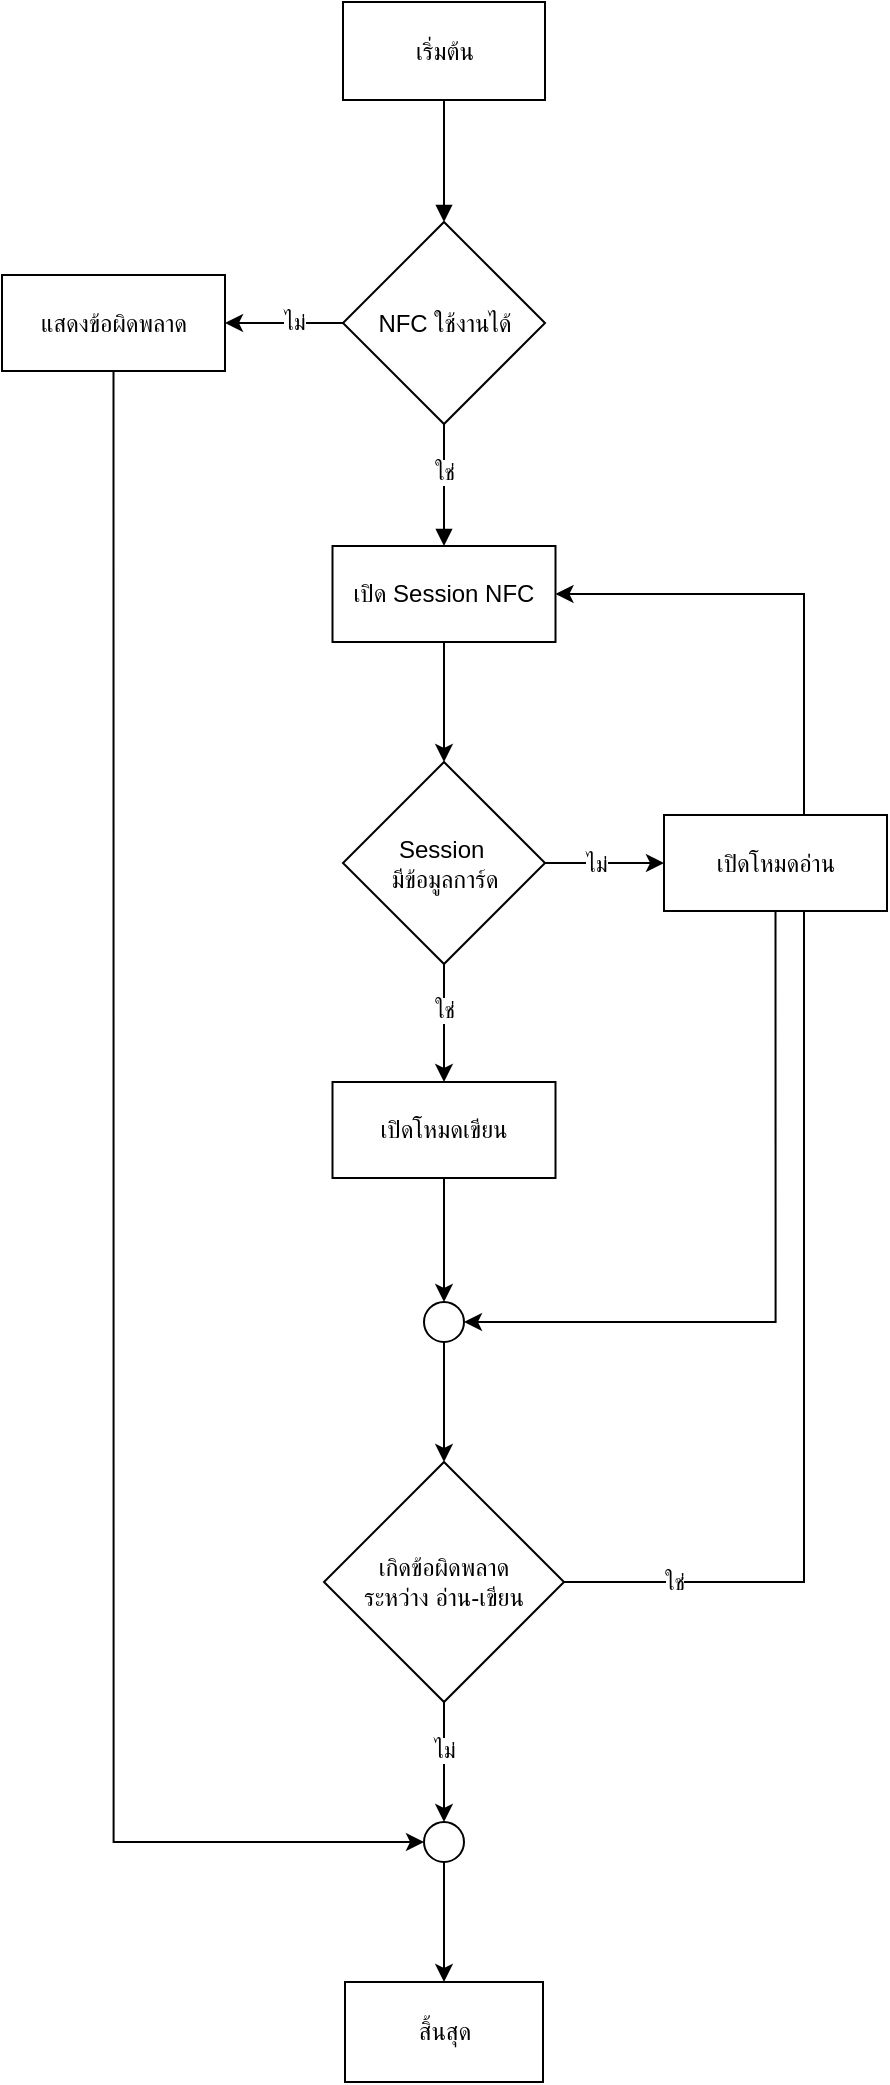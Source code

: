 <mxfile>
    <diagram name="Page-1" id="FUj5JuBEpWsL8a2AdBEq">
        <mxGraphModel dx="257" dy="2037" grid="1" gridSize="10" guides="1" tooltips="1" connect="1" arrows="1" fold="1" page="1" pageScale="1" pageWidth="850" pageHeight="1100" math="0" shadow="0">
            <root>
                <mxCell id="0"/>
                <mxCell id="1" parent="0"/>
                <mxCell id="34" style="edgeStyle=orthogonalEdgeStyle;html=1;entryX=1;entryY=0.5;entryDx=0;entryDy=0;exitX=1;exitY=0.5;exitDx=0;exitDy=0;rounded=0;" edge="1" parent="1" source="zCPMt5TRUJEyaNVyQsG4-7" target="6EVmLK6l6n9z2KSdd183-173">
                    <mxGeometry relative="1" as="geometry">
                        <Array as="points">
                            <mxPoint x="1455" y="820"/>
                            <mxPoint x="1455" y="326"/>
                        </Array>
                    </mxGeometry>
                </mxCell>
                <mxCell id="35" value="ใช่" style="edgeLabel;html=1;align=center;verticalAlign=middle;resizable=0;points=[];" vertex="1" connectable="0" parent="34">
                    <mxGeometry x="-0.852" relative="1" as="geometry">
                        <mxPoint as="offset"/>
                    </mxGeometry>
                </mxCell>
                <mxCell id="6EVmLK6l6n9z2KSdd183-135" value="เริ่มต้น" style="whiteSpace=wrap;strokeWidth=1;fillColor=default;" parent="1" vertex="1">
                    <mxGeometry x="1224.5" y="30" width="101" height="49" as="geometry"/>
                </mxCell>
                <mxCell id="6EVmLK6l6n9z2KSdd183-148" value="สิ้นสุด" style="whiteSpace=wrap;strokeWidth=1;fillColor=default;" parent="1" vertex="1">
                    <mxGeometry x="1225.5" y="1020" width="99" height="50" as="geometry"/>
                </mxCell>
                <mxCell id="6EVmLK6l6n9z2KSdd183-149" value="" style="curved=1;startArrow=none;endArrow=block;exitX=0.5;exitY=1;entryX=0.5;entryY=0;rounded=0;entryDx=0;entryDy=0;exitDx=0;exitDy=0;" parent="1" source="6EVmLK6l6n9z2KSdd183-135" target="6EVmLK6l6n9z2KSdd183-172" edge="1">
                    <mxGeometry relative="1" as="geometry">
                        <Array as="points"/>
                        <mxPoint x="1275" y="-11" as="targetPoint"/>
                    </mxGeometry>
                </mxCell>
                <mxCell id="6EVmLK6l6n9z2KSdd183-150" value="" style="curved=1;startArrow=none;endArrow=block;exitX=0.5;exitY=1;entryX=0.5;entryY=0;rounded=0;entryDx=0;entryDy=0;exitDx=0;exitDy=0;" parent="1" source="6EVmLK6l6n9z2KSdd183-172" target="6EVmLK6l6n9z2KSdd183-173" edge="1">
                    <mxGeometry relative="1" as="geometry">
                        <Array as="points"/>
                        <mxPoint x="1275" y="-42.0" as="sourcePoint"/>
                    </mxGeometry>
                </mxCell>
                <mxCell id="31" value="&lt;span style=&quot;color: rgb(0, 0, 0);&quot;&gt;ใช่&lt;/span&gt;" style="edgeLabel;html=1;align=center;verticalAlign=middle;resizable=0;points=[];" vertex="1" connectable="0" parent="6EVmLK6l6n9z2KSdd183-150">
                    <mxGeometry x="-0.224" relative="1" as="geometry">
                        <mxPoint as="offset"/>
                    </mxGeometry>
                </mxCell>
                <mxCell id="6EVmLK6l6n9z2KSdd183-172" value="NFC ใช้งานได้" style="rhombus;strokeWidth=1;whiteSpace=wrap;fillColor=default;" parent="1" vertex="1">
                    <mxGeometry x="1224.5" y="140" width="101" height="101" as="geometry"/>
                </mxCell>
                <mxCell id="6EVmLK6l6n9z2KSdd183-173" value="เปิด Session NFC" style="whiteSpace=wrap;strokeWidth=1;fillColor=default;" parent="1" vertex="1">
                    <mxGeometry x="1219.25" y="302" width="111.5" height="48" as="geometry"/>
                </mxCell>
                <mxCell id="6EVmLK6l6n9z2KSdd183-174" value="แสดงข้อผิดพลาด" style="whiteSpace=wrap;strokeWidth=1;fillColor=default;" parent="1" vertex="1">
                    <mxGeometry x="1054" y="166.5" width="111.5" height="48" as="geometry"/>
                </mxCell>
                <mxCell id="6EVmLK6l6n9z2KSdd183-176" value="" style="endArrow=classic;html=1;rounded=0;entryX=1;entryY=0.5;entryDx=0;entryDy=0;exitX=0;exitY=0.5;exitDx=0;exitDy=0;" parent="1" source="6EVmLK6l6n9z2KSdd183-172" target="6EVmLK6l6n9z2KSdd183-174" edge="1">
                    <mxGeometry width="50" height="50" relative="1" as="geometry">
                        <mxPoint x="1205" y="269" as="sourcePoint"/>
                        <mxPoint x="1255" y="219" as="targetPoint"/>
                    </mxGeometry>
                </mxCell>
                <mxCell id="29" value="&lt;span style=&quot;color: rgb(0, 0, 0);&quot;&gt;ไม่&lt;/span&gt;" style="edgeLabel;html=1;align=center;verticalAlign=middle;resizable=0;points=[];" vertex="1" connectable="0" parent="6EVmLK6l6n9z2KSdd183-176">
                    <mxGeometry x="-0.175" y="-1" relative="1" as="geometry">
                        <mxPoint as="offset"/>
                    </mxGeometry>
                </mxCell>
                <mxCell id="6EVmLK6l6n9z2KSdd183-179" value="Session &#xa;มีข้อมูลการ์ด" style="rhombus;strokeWidth=1;whiteSpace=wrap;fillColor=default;" parent="1" vertex="1">
                    <mxGeometry x="1224.5" y="410" width="101" height="101" as="geometry"/>
                </mxCell>
                <mxCell id="6EVmLK6l6n9z2KSdd183-180" value="" style="endArrow=classic;html=1;rounded=0;exitX=0.5;exitY=1;exitDx=0;exitDy=0;entryX=0.5;entryY=0;entryDx=0;entryDy=0;" parent="1" source="6EVmLK6l6n9z2KSdd183-173" target="6EVmLK6l6n9z2KSdd183-179" edge="1">
                    <mxGeometry width="50" height="50" relative="1" as="geometry">
                        <mxPoint x="1265" y="429" as="sourcePoint"/>
                        <mxPoint x="1315" y="379" as="targetPoint"/>
                    </mxGeometry>
                </mxCell>
                <mxCell id="6EVmLK6l6n9z2KSdd183-182" value="เปิดโหมดเขียน" style="whiteSpace=wrap;strokeWidth=1;fillColor=default;" parent="1" vertex="1">
                    <mxGeometry x="1219.25" y="570" width="111.5" height="48" as="geometry"/>
                </mxCell>
                <mxCell id="6EVmLK6l6n9z2KSdd183-183" value="" style="endArrow=classic;html=1;rounded=0;exitX=0.5;exitY=1;exitDx=0;exitDy=0;entryX=0.5;entryY=0;entryDx=0;entryDy=0;" parent="1" source="6EVmLK6l6n9z2KSdd183-179" target="6EVmLK6l6n9z2KSdd183-182" edge="1">
                    <mxGeometry width="50" height="50" relative="1" as="geometry">
                        <mxPoint x="1245" y="449" as="sourcePoint"/>
                        <mxPoint x="1295" y="399" as="targetPoint"/>
                    </mxGeometry>
                </mxCell>
                <mxCell id="33" value="&lt;span style=&quot;color: rgb(0, 0, 0);&quot;&gt;ใช่&lt;/span&gt;" style="edgeLabel;html=1;align=center;verticalAlign=middle;resizable=0;points=[];" vertex="1" connectable="0" parent="6EVmLK6l6n9z2KSdd183-183">
                    <mxGeometry x="-0.213" relative="1" as="geometry">
                        <mxPoint as="offset"/>
                    </mxGeometry>
                </mxCell>
                <mxCell id="6EVmLK6l6n9z2KSdd183-185" value="เปิดโหมดอ่าน" style="whiteSpace=wrap;strokeWidth=1;fillColor=default;" parent="1" vertex="1">
                    <mxGeometry x="1385" y="436.5" width="111.5" height="48" as="geometry"/>
                </mxCell>
                <mxCell id="6EVmLK6l6n9z2KSdd183-186" value="" style="endArrow=classic;html=1;rounded=0;exitX=1;exitY=0.5;exitDx=0;exitDy=0;entryX=0;entryY=0.5;entryDx=0;entryDy=0;" parent="1" source="6EVmLK6l6n9z2KSdd183-179" target="6EVmLK6l6n9z2KSdd183-185" edge="1">
                    <mxGeometry width="50" height="50" relative="1" as="geometry">
                        <mxPoint x="1205" y="529" as="sourcePoint"/>
                        <mxPoint x="1255" y="479" as="targetPoint"/>
                    </mxGeometry>
                </mxCell>
                <mxCell id="32" value="&lt;span style=&quot;color: rgb(0, 0, 0);&quot;&gt;ไม่&lt;/span&gt;" style="edgeLabel;html=1;align=center;verticalAlign=middle;resizable=0;points=[];" vertex="1" connectable="0" parent="6EVmLK6l6n9z2KSdd183-186">
                    <mxGeometry x="-0.162" relative="1" as="geometry">
                        <mxPoint as="offset"/>
                    </mxGeometry>
                </mxCell>
                <mxCell id="6EVmLK6l6n9z2KSdd183-189" value="" style="ellipse;whiteSpace=wrap;html=1;aspect=fixed;fillColor=default;" parent="1" vertex="1">
                    <mxGeometry x="1265" y="680" width="20" height="20" as="geometry"/>
                </mxCell>
                <mxCell id="6EVmLK6l6n9z2KSdd183-190" value="" style="endArrow=classic;html=1;rounded=0;exitX=0.5;exitY=1;exitDx=0;exitDy=0;entryX=0.5;entryY=0;entryDx=0;entryDy=0;" parent="1" source="6EVmLK6l6n9z2KSdd183-182" target="6EVmLK6l6n9z2KSdd183-189" edge="1">
                    <mxGeometry width="50" height="50" relative="1" as="geometry">
                        <mxPoint x="1265" y="753" as="sourcePoint"/>
                        <mxPoint x="1315" y="703" as="targetPoint"/>
                    </mxGeometry>
                </mxCell>
                <mxCell id="6EVmLK6l6n9z2KSdd183-191" value="" style="endArrow=classic;html=1;rounded=0;entryX=0.5;entryY=0;entryDx=0;entryDy=0;exitX=0.5;exitY=1;exitDx=0;exitDy=0;" parent="1" source="6EVmLK6l6n9z2KSdd183-189" target="zCPMt5TRUJEyaNVyQsG4-7" edge="1">
                    <mxGeometry width="50" height="50" relative="1" as="geometry">
                        <mxPoint x="1215" y="823" as="sourcePoint"/>
                        <mxPoint x="1265" y="773" as="targetPoint"/>
                    </mxGeometry>
                </mxCell>
                <mxCell id="6EVmLK6l6n9z2KSdd183-194" value="" style="endArrow=classic;html=1;rounded=0;entryX=1;entryY=0.5;entryDx=0;entryDy=0;exitX=0.5;exitY=1;exitDx=0;exitDy=0;edgeStyle=orthogonalEdgeStyle;" parent="1" source="6EVmLK6l6n9z2KSdd183-185" target="6EVmLK6l6n9z2KSdd183-189" edge="1">
                    <mxGeometry width="50" height="50" relative="1" as="geometry">
                        <mxPoint x="1455" y="549" as="sourcePoint"/>
                        <mxPoint x="1275" y="379" as="targetPoint"/>
                    </mxGeometry>
                </mxCell>
                <mxCell id="zCPMt5TRUJEyaNVyQsG4-7" value="เกิดข้อผิดพลาด&#xa;ระหว่าง อ่าน-เขียน" style="rhombus;strokeWidth=1;whiteSpace=wrap;fillColor=default;" parent="1" vertex="1">
                    <mxGeometry x="1215" y="760" width="120" height="120" as="geometry"/>
                </mxCell>
                <mxCell id="zCPMt5TRUJEyaNVyQsG4-8" value="" style="endArrow=classic;html=1;rounded=0;exitX=0.5;exitY=1;exitDx=0;exitDy=0;entryX=0.5;entryY=0;entryDx=0;entryDy=0;" parent="1" source="zCPMt5TRUJEyaNVyQsG4-7" target="zCPMt5TRUJEyaNVyQsG4-15" edge="1">
                    <mxGeometry width="50" height="50" relative="1" as="geometry">
                        <mxPoint x="1366" y="778" as="sourcePoint"/>
                        <mxPoint x="1416" y="728" as="targetPoint"/>
                    </mxGeometry>
                </mxCell>
                <mxCell id="zCPMt5TRUJEyaNVyQsG4-11" value="ไม่" style="edgeLabel;html=1;align=center;verticalAlign=middle;resizable=0;points=[];" parent="zCPMt5TRUJEyaNVyQsG4-8" vertex="1" connectable="0">
                    <mxGeometry x="-0.224" relative="1" as="geometry">
                        <mxPoint as="offset"/>
                    </mxGeometry>
                </mxCell>
                <mxCell id="zCPMt5TRUJEyaNVyQsG4-15" value="" style="ellipse;whiteSpace=wrap;html=1;aspect=fixed;fillColor=default;" parent="1" vertex="1">
                    <mxGeometry x="1265" y="940" width="20" height="20" as="geometry"/>
                </mxCell>
                <mxCell id="zCPMt5TRUJEyaNVyQsG4-16" value="" style="endArrow=classic;html=1;rounded=0;exitX=0.5;exitY=1;exitDx=0;exitDy=0;entryX=0.5;entryY=0;entryDx=0;entryDy=0;" parent="1" source="zCPMt5TRUJEyaNVyQsG4-15" target="6EVmLK6l6n9z2KSdd183-148" edge="1">
                    <mxGeometry width="50" height="50" relative="1" as="geometry">
                        <mxPoint x="1366" y="1078" as="sourcePoint"/>
                        <mxPoint x="1416" y="1028" as="targetPoint"/>
                    </mxGeometry>
                </mxCell>
                <mxCell id="zCPMt5TRUJEyaNVyQsG4-17" value="" style="endArrow=classic;html=1;rounded=0;exitX=0.5;exitY=1;exitDx=0;exitDy=0;entryX=0;entryY=0.5;entryDx=0;entryDy=0;edgeStyle=orthogonalEdgeStyle;" parent="1" source="6EVmLK6l6n9z2KSdd183-174" target="zCPMt5TRUJEyaNVyQsG4-15" edge="1">
                    <mxGeometry width="50" height="50" relative="1" as="geometry">
                        <mxPoint x="1366" y="234" as="sourcePoint"/>
                        <mxPoint x="1416" y="184" as="targetPoint"/>
                    </mxGeometry>
                </mxCell>
            </root>
        </mxGraphModel>
    </diagram>
</mxfile>